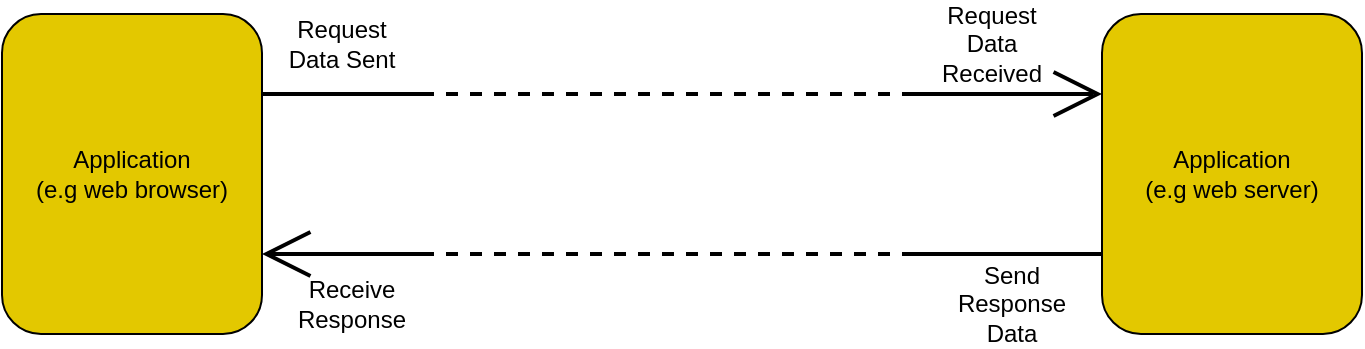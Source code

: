 <mxfile>
    <diagram id="DHtG15OL1df-5b4uDJNU" name="Page-1">
        <mxGraphModel dx="941" dy="930" grid="1" gridSize="10" guides="1" tooltips="1" connect="1" arrows="1" fold="1" page="1" pageScale="1" pageWidth="850" pageHeight="1100" math="0" shadow="0">
            <root>
                <mxCell id="0"/>
                <mxCell id="1" parent="0"/>
                <mxCell id="7" style="edgeStyle=none;html=1;exitX=1;exitY=0.25;exitDx=0;exitDy=0;endArrow=none;endFill=0;strokeWidth=2;" edge="1" parent="1" source="2">
                    <mxGeometry relative="1" as="geometry">
                        <mxPoint x="230" y="70" as="targetPoint"/>
                    </mxGeometry>
                </mxCell>
                <mxCell id="2" value="Application&lt;br&gt;(e.g web browser)" style="rounded=1;whiteSpace=wrap;html=1;fillColor=#e3c800;fontColor=#000000;strokeColor=#000000;" vertex="1" parent="1">
                    <mxGeometry x="20" y="30" width="130" height="160" as="geometry"/>
                </mxCell>
                <mxCell id="3" value="Application&lt;br&gt;(e.g web server)" style="rounded=1;whiteSpace=wrap;html=1;fillColor=#e3c800;fontColor=#000000;strokeColor=#000000;" vertex="1" parent="1">
                    <mxGeometry x="570" y="30" width="130" height="160" as="geometry"/>
                </mxCell>
                <mxCell id="5" value="Request Data Sent" style="text;html=1;strokeColor=none;fillColor=none;align=center;verticalAlign=middle;whiteSpace=wrap;rounded=0;" vertex="1" parent="1">
                    <mxGeometry x="160" y="30" width="60" height="30" as="geometry"/>
                </mxCell>
                <mxCell id="6" value="" style="endArrow=none;dashed=1;html=1;strokeWidth=2;" edge="1" parent="1">
                    <mxGeometry width="50" height="50" relative="1" as="geometry">
                        <mxPoint x="230" y="70" as="sourcePoint"/>
                        <mxPoint x="470" y="70" as="targetPoint"/>
                    </mxGeometry>
                </mxCell>
                <mxCell id="8" style="edgeStyle=none;html=1;endArrow=open;endFill=0;entryX=0;entryY=0.25;entryDx=0;entryDy=0;strokeWidth=2;endSize=20;" edge="1" parent="1" target="3">
                    <mxGeometry relative="1" as="geometry">
                        <mxPoint x="250" y="80" as="targetPoint"/>
                        <mxPoint x="470" y="70" as="sourcePoint"/>
                    </mxGeometry>
                </mxCell>
                <mxCell id="9" value="Request Data Received" style="text;html=1;strokeColor=none;fillColor=none;align=center;verticalAlign=middle;whiteSpace=wrap;rounded=0;" vertex="1" parent="1">
                    <mxGeometry x="480" y="30" width="70" height="30" as="geometry"/>
                </mxCell>
                <mxCell id="10" style="edgeStyle=none;html=1;endArrow=none;endFill=0;strokeWidth=2;entryX=0;entryY=0.75;entryDx=0;entryDy=0;" edge="1" parent="1" target="3">
                    <mxGeometry relative="1" as="geometry">
                        <mxPoint x="540" y="170" as="targetPoint"/>
                        <mxPoint x="470" y="150" as="sourcePoint"/>
                    </mxGeometry>
                </mxCell>
                <mxCell id="11" style="edgeStyle=none;html=1;endArrow=open;endFill=0;entryX=1;entryY=0.75;entryDx=0;entryDy=0;strokeWidth=2;endSize=20;" edge="1" parent="1" target="2">
                    <mxGeometry relative="1" as="geometry">
                        <mxPoint x="580" y="80" as="targetPoint"/>
                        <mxPoint x="230" y="150" as="sourcePoint"/>
                    </mxGeometry>
                </mxCell>
                <mxCell id="12" value="" style="endArrow=none;dashed=1;html=1;strokeWidth=2;" edge="1" parent="1">
                    <mxGeometry width="50" height="50" relative="1" as="geometry">
                        <mxPoint x="230" y="150" as="sourcePoint"/>
                        <mxPoint x="470" y="150" as="targetPoint"/>
                    </mxGeometry>
                </mxCell>
                <mxCell id="13" value="Send Response Data" style="text;html=1;strokeColor=none;fillColor=none;align=center;verticalAlign=middle;whiteSpace=wrap;rounded=0;" vertex="1" parent="1">
                    <mxGeometry x="490" y="160" width="70" height="30" as="geometry"/>
                </mxCell>
                <mxCell id="14" value="Receive Response" style="text;html=1;strokeColor=none;fillColor=none;align=center;verticalAlign=middle;whiteSpace=wrap;rounded=0;" vertex="1" parent="1">
                    <mxGeometry x="160" y="160" width="70" height="30" as="geometry"/>
                </mxCell>
            </root>
        </mxGraphModel>
    </diagram>
</mxfile>